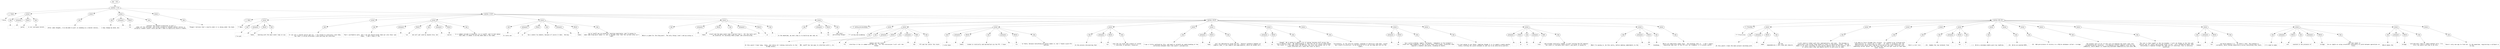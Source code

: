 digraph lpegNode {

node [fontname=Helvetica]
edge [style=dashed]

doc_0 [label="doc - 135"]


doc_0 -> { section_1}
{rank=same; section_1}

section_1 [label="section: 1-14"]


// END RANK doc_0

section_1 -> { header_2 prose_3 prose_4 prose_5 prose_6 section_7}
{rank=same; header_2 prose_3 prose_4 prose_5 prose_6 section_7}

header_2 [label="1 : Pylon"]

prose_3 [label="prose"]

prose_4 [label="prose"]

prose_5 [label="prose"]

prose_6 [label="prose"]

section_7 [label="section: 15-87"]


// END RANK section_1

header_2 -> leaf_8
leaf_8  [color=Gray,shape=rectangle,fontname=Inconsolata,label="* Pylon"]
// END RANK header_2

prose_3 -> { raw_9 prespace_10 literal_11 raw_12}
{rank=same; raw_9 prespace_10 literal_11 raw_12}

raw_9 [label="raw"]

prespace_10 [label="prespace"]

literal_11 [label="literal"]

raw_12 [label="raw"]


// END RANK prose_3

raw_9 -> leaf_13
leaf_13  [color=Gray,shape=rectangle,fontname=Inconsolata,label="
"]
// END RANK raw_9

prespace_10 -> leaf_14
leaf_14  [color=Gray,shape=rectangle,fontname=Inconsolata,label=""]
// END RANK prespace_10

literal_11 -> leaf_15
leaf_15  [color=Gray,shape=rectangle,fontname=Inconsolata,label="pylon"]
// END RANK literal_11

raw_12 -> leaf_16
leaf_16  [color=Gray,shape=rectangle,fontname=Inconsolata,label=" is our userspace kernel.
"]
// END RANK raw_12

prose_4 -> { raw_17}
{rank=same; raw_17}

raw_17 [label="raw"]


// END RANK prose_4

raw_17 -> leaf_18
leaf_18  [color=Gray,shape=rectangle,fontname=Inconsolata,label="
After some thought, I've decided to pull in nanomsg as a shared library.
"]
// END RANK raw_17

prose_5 -> { raw_19 prespace_20 literal_21 raw_22}
{rank=same; raw_19 prespace_20 literal_21 raw_22}

raw_19 [label="raw"]

prespace_20 [label="prespace"]

literal_21 [label="literal"]

raw_22 [label="raw"]


// END RANK prose_5

raw_19 -> leaf_23
leaf_23  [color=Gray,shape=rectangle,fontname=Inconsolata,label="
I may change my mind, but"]
// END RANK raw_19

prespace_20 -> leaf_24
leaf_24  [color=Gray,shape=rectangle,fontname=Inconsolata,label=" "]
// END RANK prespace_20

literal_21 -> leaf_25
leaf_25  [color=Gray,shape=rectangle,fontname=Inconsolata,label="luv"]
// END RANK literal_21

raw_22 -> leaf_26
leaf_26  [color=Gray,shape=rectangle,fontname=Inconsolata,label=" contains the network primitives to pull a
codex off the Internet, and using a properly-rebased shared library is
actually cleaner LuaJIT since you don't have to explicitly build a vtable.
"]
// END RANK raw_22

prose_6 -> { raw_27}
{rank=same; raw_27}

raw_27 [label="raw"]


// END RANK prose_6

raw_27 -> leaf_28
leaf_28  [color=Gray,shape=rectangle,fontname=Inconsolata,label="
Though I believe that's exactly what LJ is doing under the hood.

"]
// END RANK raw_27

section_7 -> { header_29 prose_30 prose_31 prose_32 prose_33 prose_34 prose_35 section_36 section_37}
{rank=same; header_29 prose_30 prose_31 prose_32 prose_33 prose_34 prose_35 section_36 section_37}

header_29 [label="2 : Next"]

prose_30 [label="prose"]

prose_31 [label="prose"]

prose_32 [label="prose"]

prose_33 [label="prose"]

prose_34 [label="prose"]

prose_35 [label="prose"]

section_36 [label="section: 40-87"]

section_37 [label="section: 88-135"]


// END RANK section_7

header_29 -> leaf_38
leaf_38  [color=Gray,shape=rectangle,fontname=Inconsolata,label="** Next"]
// END RANK header_29

prose_30 -> { raw_39 prespace_40 literal_41 raw_42}
{rank=same; raw_39 prespace_40 literal_41 raw_42}

raw_39 [label="raw"]

prespace_40 [label="prespace"]

literal_41 [label="literal"]

raw_42 [label="raw"]


// END RANK prose_30

raw_39 -> leaf_43
leaf_43  [color=Gray,shape=rectangle,fontname=Inconsolata,label="

I've got"]
// END RANK raw_39

prespace_40 -> leaf_44
leaf_44  [color=Gray,shape=rectangle,fontname=Inconsolata,label=" "]
// END RANK prespace_40

literal_41 -> leaf_45
leaf_45  [color=Gray,shape=rectangle,fontname=Inconsolata,label="femto"]
// END RANK literal_41

raw_42 -> leaf_46
leaf_46  [color=Gray,shape=rectangle,fontname=Inconsolata,label=" booting with the main event loop in Lua.
"]
// END RANK raw_42

prose_31 -> { raw_47}
{rank=same; raw_47}

raw_47 [label="raw"]


// END RANK prose_31

raw_47 -> leaf_48
leaf_48  [color=Gray,shape=rectangle,fontname=Inconsolata,label="
It can call a shared sqlite and luv.  I do intend to statically link them,
but that's a brisk afternoon's work porting the interface.
"]
// END RANK raw_47

prose_32 -> { raw_49 prespace_50 literal_51 raw_52 prespace_53 literal_54 raw_55}
{rank=same; raw_49 prespace_50 literal_51 raw_52 prespace_53 literal_54 raw_55}

raw_49 [label="raw"]

prespace_50 [label="prespace"]

literal_51 [label="literal"]

raw_52 [label="raw"]

prespace_53 [label="prespace"]

literal_54 [label="literal"]

raw_55 [label="raw"]


// END RANK prose_32

raw_49 -> leaf_56
leaf_56  [color=Gray,shape=rectangle,fontname=Inconsolata,label="
That's worthwhile work, and I can and should break them out into their own
repos.  I don't know if the"]
// END RANK raw_49

prespace_50 -> leaf_57
leaf_57  [color=Gray,shape=rectangle,fontname=Inconsolata,label=" "]
// END RANK prespace_50

literal_51 -> leaf_58
leaf_58  [color=Gray,shape=rectangle,fontname=Inconsolata,label="luv"]
// END RANK literal_51

raw_52 -> leaf_59
leaf_59  [color=Gray,shape=rectangle,fontname=Inconsolata,label=" one will get used by anyone else, but"]
// END RANK raw_52

prespace_53 -> leaf_60
leaf_60  [color=Gray,shape=rectangle,fontname=Inconsolata,label=""]
// END RANK prespace_53

literal_54 -> leaf_61
leaf_61  [color=Gray,shape=rectangle,fontname=Inconsolata,label="sqlite"]
// END RANK literal_54

raw_55 -> leaf_62
leaf_62  [color=Gray,shape=rectangle,fontname=Inconsolata,label=" is a common include in binaries, as is LuaJIT, and I'd bet money
that what I'm about to do has been done a few times.
"]
// END RANK raw_55

prose_33 -> { raw_63 prespace_64 literal_65 raw_66 prespace_67 literal_68 raw_69}
{rank=same; raw_63 prespace_64 literal_65 raw_66 prespace_67 literal_68 raw_69}

raw_63 [label="raw"]

prespace_64 [label="prespace"]

literal_65 [label="literal"]

raw_66 [label="raw"]

prespace_67 [label="prespace"]

literal_68 [label="literal"]

raw_69 [label="raw"]


// END RANK prose_33

raw_63 -> leaf_70
leaf_70  [color=Gray,shape=rectangle,fontname=Inconsolata,label="
It turns out"]
// END RANK raw_63

prespace_64 -> leaf_71
leaf_71  [color=Gray,shape=rectangle,fontname=Inconsolata,label=" "]
// END RANK prespace_64

literal_65 -> leaf_72
leaf_72  [color=Gray,shape=rectangle,fontname=Inconsolata,label="uv"]
// END RANK literal_65

raw_66 -> leaf_73
leaf_73  [color=Gray,shape=rectangle,fontname=Inconsolata,label=" has a whole tty module, because of course it does.  Wiring"]
// END RANK raw_66

prespace_67 -> leaf_74
leaf_74  [color=Gray,shape=rectangle,fontname=Inconsolata,label=""]
// END RANK prespace_67

literal_68 -> leaf_75
leaf_75  [color=Gray,shape=rectangle,fontname=Inconsolata,label="femto"]
// END RANK literal_68

raw_69 -> leaf_76
leaf_76  [color=Gray,shape=rectangle,fontname=Inconsolata,label=" up to luaJIT was an essential learning experience, and I'm going to
make some blog posts about it, but it became clear that the surface area isn't
right.
"]
// END RANK raw_69

prose_34 -> { raw_77 prespace_78 literal_79 raw_80 prespace_81 literal_82 raw_83}
{rank=same; raw_77 prespace_78 literal_79 raw_80 prespace_81 literal_82 raw_83}

raw_77 [label="raw"]

prespace_78 [label="prespace"]

literal_79 [label="literal"]

raw_80 [label="raw"]

prespace_81 [label="prespace"]

literal_82 [label="literal"]

raw_83 [label="raw"]


// END RANK prose_34

raw_77 -> leaf_84
leaf_84  [color=Gray,shape=rectangle,fontname=Inconsolata,label="
Which is good for the blog post!  The only thing I won't end up using is"]
// END RANK raw_77

prespace_78 -> leaf_85
leaf_85  [color=Gray,shape=rectangle,fontname=Inconsolata,label=""]
// END RANK prespace_78

literal_79 -> leaf_86
leaf_86  [color=Gray,shape=rectangle,fontname=Inconsolata,label="femto"]
// END RANK literal_79

raw_80 -> leaf_87
leaf_87  [color=Gray,shape=rectangle,fontname=Inconsolata,label=" itself and the main event loop I ported from C.  All the tools will
be essential for building femto proper and internalizing"]
// END RANK raw_80

prespace_81 -> leaf_88
leaf_88  [color=Gray,shape=rectangle,fontname=Inconsolata,label=" "]
// END RANK prespace_81

literal_82 -> leaf_89
leaf_89  [color=Gray,shape=rectangle,fontname=Inconsolata,label="uv"]
// END RANK literal_82

raw_83 -> leaf_90
leaf_90  [color=Gray,shape=rectangle,fontname=Inconsolata,label=".
"]
// END RANK raw_83

prose_35 -> { raw_91 prespace_92 literal_93 raw_94}
{rank=same; raw_91 prespace_92 literal_93 raw_94}

raw_91 [label="raw"]

prespace_92 [label="prespace"]

literal_93 [label="literal"]

raw_94 [label="raw"]


// END RANK prose_35

raw_91 -> leaf_95
leaf_95  [color=Gray,shape=rectangle,fontname=Inconsolata,label="
In the meantime, my next step is to build my own repl on"]
// END RANK raw_91

prespace_92 -> leaf_96
leaf_96  [color=Gray,shape=rectangle,fontname=Inconsolata,label=" "]
// END RANK prespace_92

literal_93 -> leaf_97
leaf_97  [color=Gray,shape=rectangle,fontname=Inconsolata,label="luv"]
// END RANK literal_93

raw_94 -> leaf_98
leaf_98  [color=Gray,shape=rectangle,fontname=Inconsolata,label=" and start
persisting things!

"]
// END RANK raw_94

section_36 -> { header_99 prose_100 prose_101 prose_102 prose_103 prose_104 prose_105 prose_106 prose_107 prose_108 prose_109 prose_110 prose_111 prose_112}
{rank=same; header_99 prose_100 prose_101 prose_102 prose_103 prose_104 prose_105 prose_106 prose_107 prose_108 prose_109 prose_110 prose_111 prose_112}

header_99 [label="3 : wiring and plumbing"]

prose_100 [label="prose"]

prose_101 [label="prose"]

prose_102 [label="prose"]

prose_103 [label="prose"]

prose_104 [label="prose"]

prose_105 [label="prose"]

prose_106 [label="prose"]

prose_107 [label="prose"]

prose_108 [label="prose"]

prose_109 [label="prose"]

prose_110 [label="prose"]

prose_111 [label="prose"]

prose_112 [label="prose"]


// END RANK section_36

header_99 -> leaf_113
leaf_113  [color=Gray,shape=rectangle,fontname=Inconsolata,label="*** wiring and plumbing"]
// END RANK header_99

prose_100 -> { raw_114}
{rank=same; raw_114}

raw_114 [label="raw"]


// END RANK prose_100

raw_114 -> leaf_115
leaf_115  [color=Gray,shape=rectangle,fontname=Inconsolata,label="

At this point I have lpeg, libuv, and libluv all linking statically to the
bridge binary.
"]
// END RANK raw_114

prose_101 -> { raw_116 prespace_117 literal_118 raw_119 prespace_120 italic_121 raw_122}
{rank=same; raw_116 prespace_117 literal_118 raw_119 prespace_120 italic_121 raw_122}

raw_116 [label="raw"]

prespace_117 [label="prespace"]

literal_118 [label="literal"]

raw_119 [label="raw"]

prespace_120 [label="prespace"]

italic_121 [label="italic"]

raw_122 [label="raw"]


// END RANK prose_101

raw_116 -> leaf_123
leaf_123  [color=Gray,shape=rectangle,fontname=Inconsolata,label="
NB: LuaJIT has two ways to interface with C, its"]
// END RANK raw_116

prespace_117 -> leaf_124
leaf_124  [color=Gray,shape=rectangle,fontname=Inconsolata,label=" "]
// END RANK prespace_117

literal_118 -> leaf_125
leaf_125  [color=Gray,shape=rectangle,fontname=Inconsolata,label="ffi"]
// END RANK literal_118

raw_119 -> leaf_126
leaf_126  [color=Gray,shape=rectangle,fontname=Inconsolata,label=" module and the stack
interface it has in common with PUC Lua.  For this discussion I will call the
former"]
// END RANK raw_119

prespace_120 -> leaf_127
leaf_127  [color=Gray,shape=rectangle,fontname=Inconsolata,label=" "]
// END RANK prespace_120

italic_121 -> leaf_128
leaf_128  [color=Gray,shape=rectangle,fontname=Inconsolata,label="the"]
// END RANK italic_121

raw_122 -> leaf_129
leaf_129  [color=Gray,shape=rectangle,fontname=Inconsolata,label=" FFI and the latter the stack.
"]
// END RANK raw_122

prose_102 -> { raw_130 prespace_131 literal_132 raw_133 prespace_134 literal_135 raw_136}
{rank=same; raw_130 prespace_131 literal_132 raw_133 prespace_134 literal_135 raw_136}

raw_130 [label="raw"]

prespace_131 [label="prespace"]

literal_132 [label="literal"]

raw_133 [label="raw"]

prespace_134 [label="prespace"]

literal_135 [label="literal"]

raw_136 [label="raw"]


// END RANK prose_102

raw_130 -> leaf_137
leaf_137  [color=Gray,shape=rectangle,fontname=Inconsolata,label="
I also have"]
// END RANK raw_130

prespace_131 -> leaf_138
leaf_138  [color=Gray,shape=rectangle,fontname=Inconsolata,label=" "]
// END RANK prespace_131

literal_132 -> leaf_139
leaf_139  [color=Gray,shape=rectangle,fontname=Inconsolata,label="femto"]
// END RANK literal_132

raw_133 -> leaf_140
leaf_140  [color=Gray,shape=rectangle,fontname=Inconsolata,label=" linked in statically and marshalled via the FFI. I have"]
// END RANK raw_133

prespace_134 -> leaf_141
leaf_141  [color=Gray,shape=rectangle,fontname=Inconsolata,label=""]
// END RANK prespace_134

literal_135 -> leaf_142
leaf_142  [color=Gray,shape=rectangle,fontname=Inconsolata,label="lfs"]
// END RANK literal_135

raw_136 -> leaf_143
leaf_143  [color=Gray,shape=rectangle,fontname=Inconsolata,label=" in there, because everything pre-pylon needs it, but I found a pure-FFI
edition.
"]
// END RANK raw_136

prose_103 -> { raw_144 prespace_145 literal_146 raw_147}
{rank=same; raw_144 prespace_145 literal_146 raw_147}

raw_144 [label="raw"]

prespace_145 [label="prespace"]

literal_146 [label="literal"]

raw_147 [label="raw"]


// END RANK prose_103

raw_144 -> leaf_148
leaf_148  [color=Gray,shape=rectangle,fontname=Inconsolata,label="
In the process discovering that"]
// END RANK raw_144

prespace_145 -> leaf_149
leaf_149  [color=Gray,shape=rectangle,fontname=Inconsolata,label=" "]
// END RANK prespace_145

literal_146 -> leaf_150
leaf_150  [color=Gray,shape=rectangle,fontname=Inconsolata,label="luv"]
// END RANK literal_146

raw_147 -> leaf_151
leaf_151  [color=Gray,shape=rectangle,fontname=Inconsolata,label=" uses the Lua stack and a bunch of custom
C functions to marshall resources.
"]
// END RANK raw_147

prose_104 -> { raw_152}
{rank=same; raw_152}

raw_152 [label="raw"]


// END RANK prose_104

raw_152 -> leaf_153
leaf_153  [color=Gray,shape=rectangle,fontname=Inconsolata,label="
I was a little confused by this, and need to solidify my understanding of the
difference between them from LuaJIT's perspective.
"]
// END RANK raw_152

prose_105 -> { prespace_154 literal_155 raw_156}
{rank=same; prespace_154 literal_155 raw_156}

prespace_154 [label="prespace"]

literal_155 [label="literal"]

raw_156 [label="raw"]


// END RANK prose_105

prespace_154 -> leaf_157
leaf_157  [color=Gray,shape=rectangle,fontname=Inconsolata,label=""]
// END RANK prespace_154

literal_155 -> leaf_158
leaf_158  [color=Gray,shape=rectangle,fontname=Inconsolata,label="lpeg"]
// END RANK literal_155

raw_156 -> leaf_159
leaf_159  [color=Gray,shape=rectangle,fontname=Inconsolata,label=" can't be improved by using the FFI.  Pattern synthesis happens at
compile time, if you compile and dump modules, which we always will.
"]
// END RANK raw_156

prose_106 -> { prespace_160 literal_161 raw_162}
{rank=same; prespace_160 literal_161 raw_162}

prespace_160 [label="prespace"]

literal_161 [label="literal"]

raw_162 [label="raw"]


// END RANK prose_106

prespace_160 -> leaf_163
leaf_163  [color=Gray,shape=rectangle,fontname=Inconsolata,label=""]
// END RANK prespace_160

literal_161 -> leaf_164
leaf_164  [color=Gray,shape=rectangle,fontname=Inconsolata,label="uv"]
// END RANK literal_161

raw_162 -> leaf_165
leaf_165  [color=Gray,shape=rectangle,fontname=Inconsolata,label=" though?  We're going to spend a lot of energy tossing stuff across the
lua-uv bounary layer.  My understanding is that the JIT of course understands
the stack, it's the same stack the VM uses, but also that normal use of the
stack interface will cause the trace to spill/
"]
// END RANK raw_162

prose_107 -> { raw_166}
{rank=same; raw_166}

raw_166 [label="raw"]


// END RANK prose_107

raw_166 -> leaf_167
leaf_167  [color=Gray,shape=rectangle,fontname=Inconsolata,label="
Fortunately, as the official dynamic language of obsessive code bums, LuaJIT
has a built-in profiler, so my priority is to set up shop and turn on the
lights.
"]
// END RANK raw_166

prose_108 -> { prespace_168 literal_169 raw_170}
{rank=same; prespace_168 literal_169 raw_170}

prespace_168 [label="prespace"]

literal_169 [label="literal"]

raw_170 [label="raw"]


// END RANK prose_108

prespace_168 -> leaf_171
leaf_171  [color=Gray,shape=rectangle,fontname=Inconsolata,label=""]
// END RANK prespace_168

literal_169 -> leaf_172
leaf_172  [color=Gray,shape=rectangle,fontname=Inconsolata,label="luv"]
// END RANK literal_169

raw_170 -> leaf_173
leaf_173  [color=Gray,shape=rectangle,fontname=Inconsolata,label=" has a worse problem, namely, callbacks.  Somewhere in Tim Caldwell's
stack are some examples of how to build those into proper coroutines that
register a handler and yield, resuming on events.
"]
// END RANK raw_170

prose_109 -> { raw_174}
{rank=same; raw_174}

raw_174 [label="raw"]


// END RANK prose_109

raw_174 -> leaf_175
leaf_175  [color=Gray,shape=rectangle,fontname=Inconsolata,label="
I'm just going to use those, tempting though it is to spend a couple months
finely crafting the joints between uv and lua to be arbitrarily perfect.
"]
// END RANK raw_174

prose_110 -> { prespace_176 literal_177 raw_178 prespace_179 italic_180 raw_181}
{rank=same; prespace_176 literal_177 raw_178 prespace_179 italic_180 raw_181}

prespace_176 [label="prespace"]

literal_177 [label="literal"]

raw_178 [label="raw"]

prespace_179 [label="prespace"]

italic_180 [label="italic"]

raw_181 [label="raw"]


// END RANK prose_110

prespace_176 -> leaf_182
leaf_182  [color=Gray,shape=rectangle,fontname=Inconsolata,label=""]
// END RANK prespace_176

literal_177 -> leaf_183
leaf_183  [color=Gray,shape=rectangle,fontname=Inconsolata,label="uv"]
// END RANK literal_177

raw_178 -> leaf_184
leaf_184  [color=Gray,shape=rectangle,fontname=Inconsolata,label=" is"]
// END RANK raw_178

prespace_179 -> leaf_185
leaf_185  [color=Gray,shape=rectangle,fontname=Inconsolata,label=" "]
// END RANK prespace_179

italic_180 -> leaf_186
leaf_186  [color=Gray,shape=rectangle,fontname=Inconsolata,label="tiny"]
// END RANK italic_180

raw_181 -> leaf_187
leaf_187  [color=Gray,shape=rectangle,fontname=Inconsolata,label=" and already statically loaded, so perf testing the FFI against
the stack is tractable once there's any point in doing so.
"]
// END RANK raw_181

prose_111 -> { raw_188 prespace_189 literal_190 raw_191}
{rank=same; raw_188 prespace_189 literal_190 raw_191}

raw_188 [label="raw"]

prespace_189 [label="prespace"]

literal_190 [label="literal"]

raw_191 [label="raw"]


// END RANK prose_111

raw_188 -> leaf_192
leaf_192  [color=Gray,shape=rectangle,fontname=Inconsolata,label="
What I'm saying is: do this early, before making commitments to the"]
// END RANK raw_188

prespace_189 -> leaf_193
leaf_193  [color=Gray,shape=rectangle,fontname=Inconsolata,label=" "]
// END RANK prespace_189

literal_190 -> leaf_194
leaf_194  [color=Gray,shape=rectangle,fontname=Inconsolata,label="luv"]
// END RANK literal_190

raw_191 -> leaf_195
leaf_195  [color=Gray,shape=rectangle,fontname=Inconsolata,label="
bindings.
"]
// END RANK raw_191

prose_112 -> { raw_196}
{rank=same; raw_196}

raw_196 [label="raw"]


// END RANK prose_112

raw_196 -> leaf_197
leaf_197  [color=Gray,shape=rectangle,fontname=Inconsolata,label="
Which are admittedly paper-thin.  The bindings that is.  I don't expect
migrating code over to the FFI will be traumatic if it proves useful.

"]
// END RANK raw_196

section_37 -> { header_198 prose_199 prose_200 prose_201 prose_202 prose_203 prose_204 prose_205 prose_206 prose_207 prose_208 prose_209 prose_210 prose_211 prose_212}
{rank=same; header_198 prose_199 prose_200 prose_201 prose_202 prose_203 prose_204 prose_205 prose_206 prose_207 prose_208 prose_209 prose_210 prose_211 prose_212}

header_198 [label="3 : Priorities"]

prose_199 [label="prose"]

prose_200 [label="prose"]

prose_201 [label="prose"]

prose_202 [label="prose"]

prose_203 [label="prose"]

prose_204 [label="prose"]

prose_205 [label="prose"]

prose_206 [label="prose"]

prose_207 [label="prose"]

prose_208 [label="prose"]

prose_209 [label="prose"]

prose_210 [label="prose"]

prose_211 [label="prose"]

prose_212 [label="prose"]


// END RANK section_37

header_198 -> leaf_213
leaf_213  [color=Gray,shape=rectangle,fontname=Inconsolata,label="*** Priorities"]
// END RANK header_198

prose_199 -> { raw_214 prespace_215 literal_216 raw_217}
{rank=same; raw_214 prespace_215 literal_216 raw_217}

raw_214 [label="raw"]

prespace_215 [label="prespace"]

literal_216 [label="literal"]

raw_217 [label="raw"]


// END RANK prose_199

raw_214 -> leaf_218
leaf_218  [color=Gray,shape=rectangle,fontname=Inconsolata,label="

At this point I have the main project building with"]
// END RANK raw_214

prespace_215 -> leaf_219
leaf_219  [color=Gray,shape=rectangle,fontname=Inconsolata,label=" "]
// END RANK prespace_215

literal_216 -> leaf_220
leaf_220  [color=Gray,shape=rectangle,fontname=Inconsolata,label="make"]
// END RANK literal_216

raw_217 -> leaf_221
leaf_221  [color=Gray,shape=rectangle,fontname=Inconsolata,label=" and the
dependencies I can clean and rebuild.
"]
// END RANK raw_217

prose_200 -> { raw_222}
{rank=same; raw_222}

raw_222 [label="raw"]


// END RANK prose_200

raw_222 -> leaf_223
leaf_223  [color=Gray,shape=rectangle,fontname=Inconsolata,label="
I will need to tinker with this substantially, and soon.  The minimum is
detecting a few custom flags based on flavor of operating system.  Gitlab
makes it at least tractable to test builds against most of the flavors, and I
of course have a Mac and Ubuntu distro to work with at home.
"]
// END RANK raw_222

prose_201 -> { raw_224}
{rank=same; raw_224}

raw_224 [label="raw"]


// END RANK prose_201

raw_224 -> leaf_225
leaf_225  [color=Gray,shape=rectangle,fontname=Inconsolata,label="
I do need to focus through this stretch.  It's going to be littered with
opportunities to 'really get it right'.  At least I recognize that the
sensibilities which have lead me to wiring up low-level libraries into
something called 'pylon' are the kind that can also get stuck at that base
level forever.
"]
// END RANK raw_224

prose_202 -> { raw_226}
{rank=same; raw_226}

raw_226 [label="raw"]


// END RANK prose_202

raw_226 -> leaf_227
leaf_227  [color=Gray,shape=rectangle,fontname=Inconsolata,label="
Here's a hit list:
"]
// END RANK raw_226

prose_203 -> { raw_228 prespace_229 literal_230 raw_231}
{rank=same; raw_228 prespace_229 literal_230 raw_231}

raw_228 [label="raw"]

prespace_229 [label="prespace"]

literal_230 [label="literal"]

raw_231 [label="raw"]


// END RANK prose_203

raw_228 -> leaf_232
leaf_232  [color=Gray,shape=rectangle,fontname=Inconsolata,label="
- [X]  Summon the raw terminal from"]
// END RANK raw_228

prespace_229 -> leaf_233
leaf_233  [color=Gray,shape=rectangle,fontname=Inconsolata,label=" "]
// END RANK prespace_229

literal_230 -> leaf_234
leaf_234  [color=Gray,shape=rectangle,fontname=Inconsolata,label="luv"]
// END RANK literal_230

raw_231 -> leaf_235
leaf_235  [color=Gray,shape=rectangle,fontname=Inconsolata,label="!
"]
// END RANK raw_231

prose_204 -> { raw_236}
{rank=same; raw_236}

raw_236 [label="raw"]


// END RANK prose_204

raw_236 -> leaf_237
leaf_237  [color=Gray,shape=rectangle,fontname=Inconsolata,label="
- [ ]  Write a minimum-viable pure-lua readline.
"]
// END RANK raw_236

prose_205 -> { raw_238}
{rank=same; raw_238}

raw_238 [label="raw"]


// END RANK prose_205

raw_238 -> leaf_239
leaf_239  [color=Gray,shape=rectangle,fontname=Inconsolata,label="
- [X]  Write an evented REPL.
"]
// END RANK raw_238

prose_206 -> { raw_240}
{rank=same; raw_240}

raw_240 [label="raw"]


// END RANK prose_206

raw_240 -> leaf_241
leaf_241  [color=Gray,shape=rectangle,fontname=Inconsolata,label="
- [X]  Add persistence of history in a SQLite database called ~/.bridge

"]
// END RANK raw_240

prose_207 -> { raw_242}
{rank=same; raw_242}

raw_242 [label="raw"]


// END RANK prose_207

raw_242 -> leaf_243
leaf_243  [color=Gray,shape=rectangle,fontname=Inconsolata,label="
The hardest part of all of this will be keeping the event loop from
contaminating my libraries.  I'm keeping certain compacts with the Lua
community, which amount to respecting bytecode-compatibility with both VMs.
"]
// END RANK raw_242

prose_208 -> { raw_244}
{rank=same; raw_244}

raw_244 [label="raw"]


// END RANK prose_208

raw_244 -> leaf_245
leaf_245  [color=Gray,shape=rectangle,fontname=Inconsolata,label="
The rule is that LuaJIT is the tie breaker: I will do things in the fast and
natural way for LuaJIT and provide shims to Lua.  Lua's minimalism means that
everything is exposed through the same sort of interface, this is entirely
practical.
"]
// END RANK raw_244

prose_209 -> { raw_246 prespace_247 literal_248 raw_249}
{rank=same; raw_246 prespace_247 literal_248 raw_249}

raw_246 [label="raw"]

prespace_247 [label="prespace"]

literal_248 [label="literal"]

raw_249 [label="raw"]


// END RANK prose_209

raw_246 -> leaf_250
leaf_250  [color=Gray,shape=rectangle,fontname=Inconsolata,label="
Indeed"]
// END RANK raw_246

prespace_247 -> leaf_251
leaf_251  [color=Gray,shape=rectangle,fontname=Inconsolata,label=" "]
// END RANK prespace_247

literal_248 -> leaf_252
leaf_252  [color=Gray,shape=rectangle,fontname=Inconsolata,label="luv"]
// END RANK literal_248

raw_249 -> leaf_253
leaf_253  [color=Gray,shape=rectangle,fontname=Inconsolata,label=" can build against 5.3.  So there's that. The problem is
callbacks, which spread osmotically across everything they touch.
"]
// END RANK raw_249

prose_210 -> { raw_254 prespace_255 literal_256 raw_257 prespace_258 literal_259 raw_260}
{rank=same; raw_254 prespace_255 literal_256 raw_257 prespace_258 literal_259 raw_260}

raw_254 [label="raw"]

prespace_255 [label="prespace"]

literal_256 [label="literal"]

raw_257 [label="raw"]

prespace_258 [label="prespace"]

literal_259 [label="literal"]

raw_260 [label="raw"]


// END RANK prose_210

raw_254 -> leaf_261
leaf_261  [color=Gray,shape=rectangle,fontname=Inconsolata,label="
I'll need to make"]
// END RANK raw_254

prespace_255 -> leaf_262
leaf_262  [color=Gray,shape=rectangle,fontname=Inconsolata,label=" "]
// END RANK prespace_255

literal_256 -> leaf_263
leaf_263  [color=Gray,shape=rectangle,fontname=Inconsolata,label="orb"]
// END RANK literal_256

raw_257 -> leaf_264
leaf_264  [color=Gray,shape=rectangle,fontname=Inconsolata,label=" evented in the presence of"]
// END RANK raw_257

prespace_258 -> leaf_265
leaf_265  [color=Gray,shape=rectangle,fontname=Inconsolata,label=" "]
// END RANK prespace_258

literal_259 -> leaf_266
leaf_266  [color=Gray,shape=rectangle,fontname=Inconsolata,label="bridge"]
// END RANK literal_259

raw_260 -> leaf_267
leaf_267  [color=Gray,shape=rectangle,fontname=Inconsolata,label=", and that needs to
be as simple as using coroutines internally to yield between operations on
files.
"]
// END RANK raw_260

prose_211 -> { raw_268 prespace_269 literal_270 raw_271}
{rank=same; raw_268 prespace_269 literal_270 raw_271}

raw_268 [label="raw"]

prespace_269 [label="prespace"]

literal_270 [label="literal"]

raw_271 [label="raw"]


// END RANK prose_211

raw_268 -> leaf_272
leaf_272  [color=Gray,shape=rectangle,fontname=Inconsolata,label="
Which means the"]
// END RANK raw_268

prespace_269 -> leaf_273
leaf_273  [color=Gray,shape=rectangle,fontname=Inconsolata,label=" "]
// END RANK prespace_269

literal_270 -> leaf_274
leaf_274  [color=Gray,shape=rectangle,fontname=Inconsolata,label="bridge"]
// END RANK literal_270

raw_271 -> leaf_275
leaf_275  [color=Gray,shape=rectangle,fontname=Inconsolata,label=" callside must read as simple method calls. I'm
still not quite sure how to do this.
"]
// END RANK raw_271

prose_212 -> { raw_276}
{rank=same; raw_276}

raw_276 [label="raw"]


// END RANK prose_212

raw_276 -> leaf_277
leaf_277  [color=Gray,shape=rectangle,fontname=Inconsolata,label="
There's only one way to find out. In the meantime, registering a callback is
no big."]
// END RANK raw_276


}
